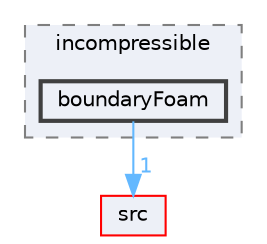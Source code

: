 digraph "applications/solvers/incompressible/boundaryFoam"
{
 // LATEX_PDF_SIZE
  bgcolor="transparent";
  edge [fontname=Helvetica,fontsize=10,labelfontname=Helvetica,labelfontsize=10];
  node [fontname=Helvetica,fontsize=10,shape=box,height=0.2,width=0.4];
  compound=true
  subgraph clusterdir_2a80a7eee79ab677323c49fed47bf4a4 {
    graph [ bgcolor="#edf0f7", pencolor="grey50", label="incompressible", fontname=Helvetica,fontsize=10 style="filled,dashed", URL="dir_2a80a7eee79ab677323c49fed47bf4a4.html",tooltip=""]
  dir_172e92bf79c60ad154fb0f288873f7f1 [label="boundaryFoam", fillcolor="#edf0f7", color="grey25", style="filled,bold", URL="dir_172e92bf79c60ad154fb0f288873f7f1.html",tooltip=""];
  }
  dir_68267d1309a1af8e8297ef4c3efbcdba [label="src", fillcolor="#edf0f7", color="red", style="filled", URL="dir_68267d1309a1af8e8297ef4c3efbcdba.html",tooltip=""];
  dir_172e92bf79c60ad154fb0f288873f7f1->dir_68267d1309a1af8e8297ef4c3efbcdba [headlabel="1", labeldistance=1.5 headhref="dir_000326_003729.html" href="dir_000326_003729.html" color="steelblue1" fontcolor="steelblue1"];
}
